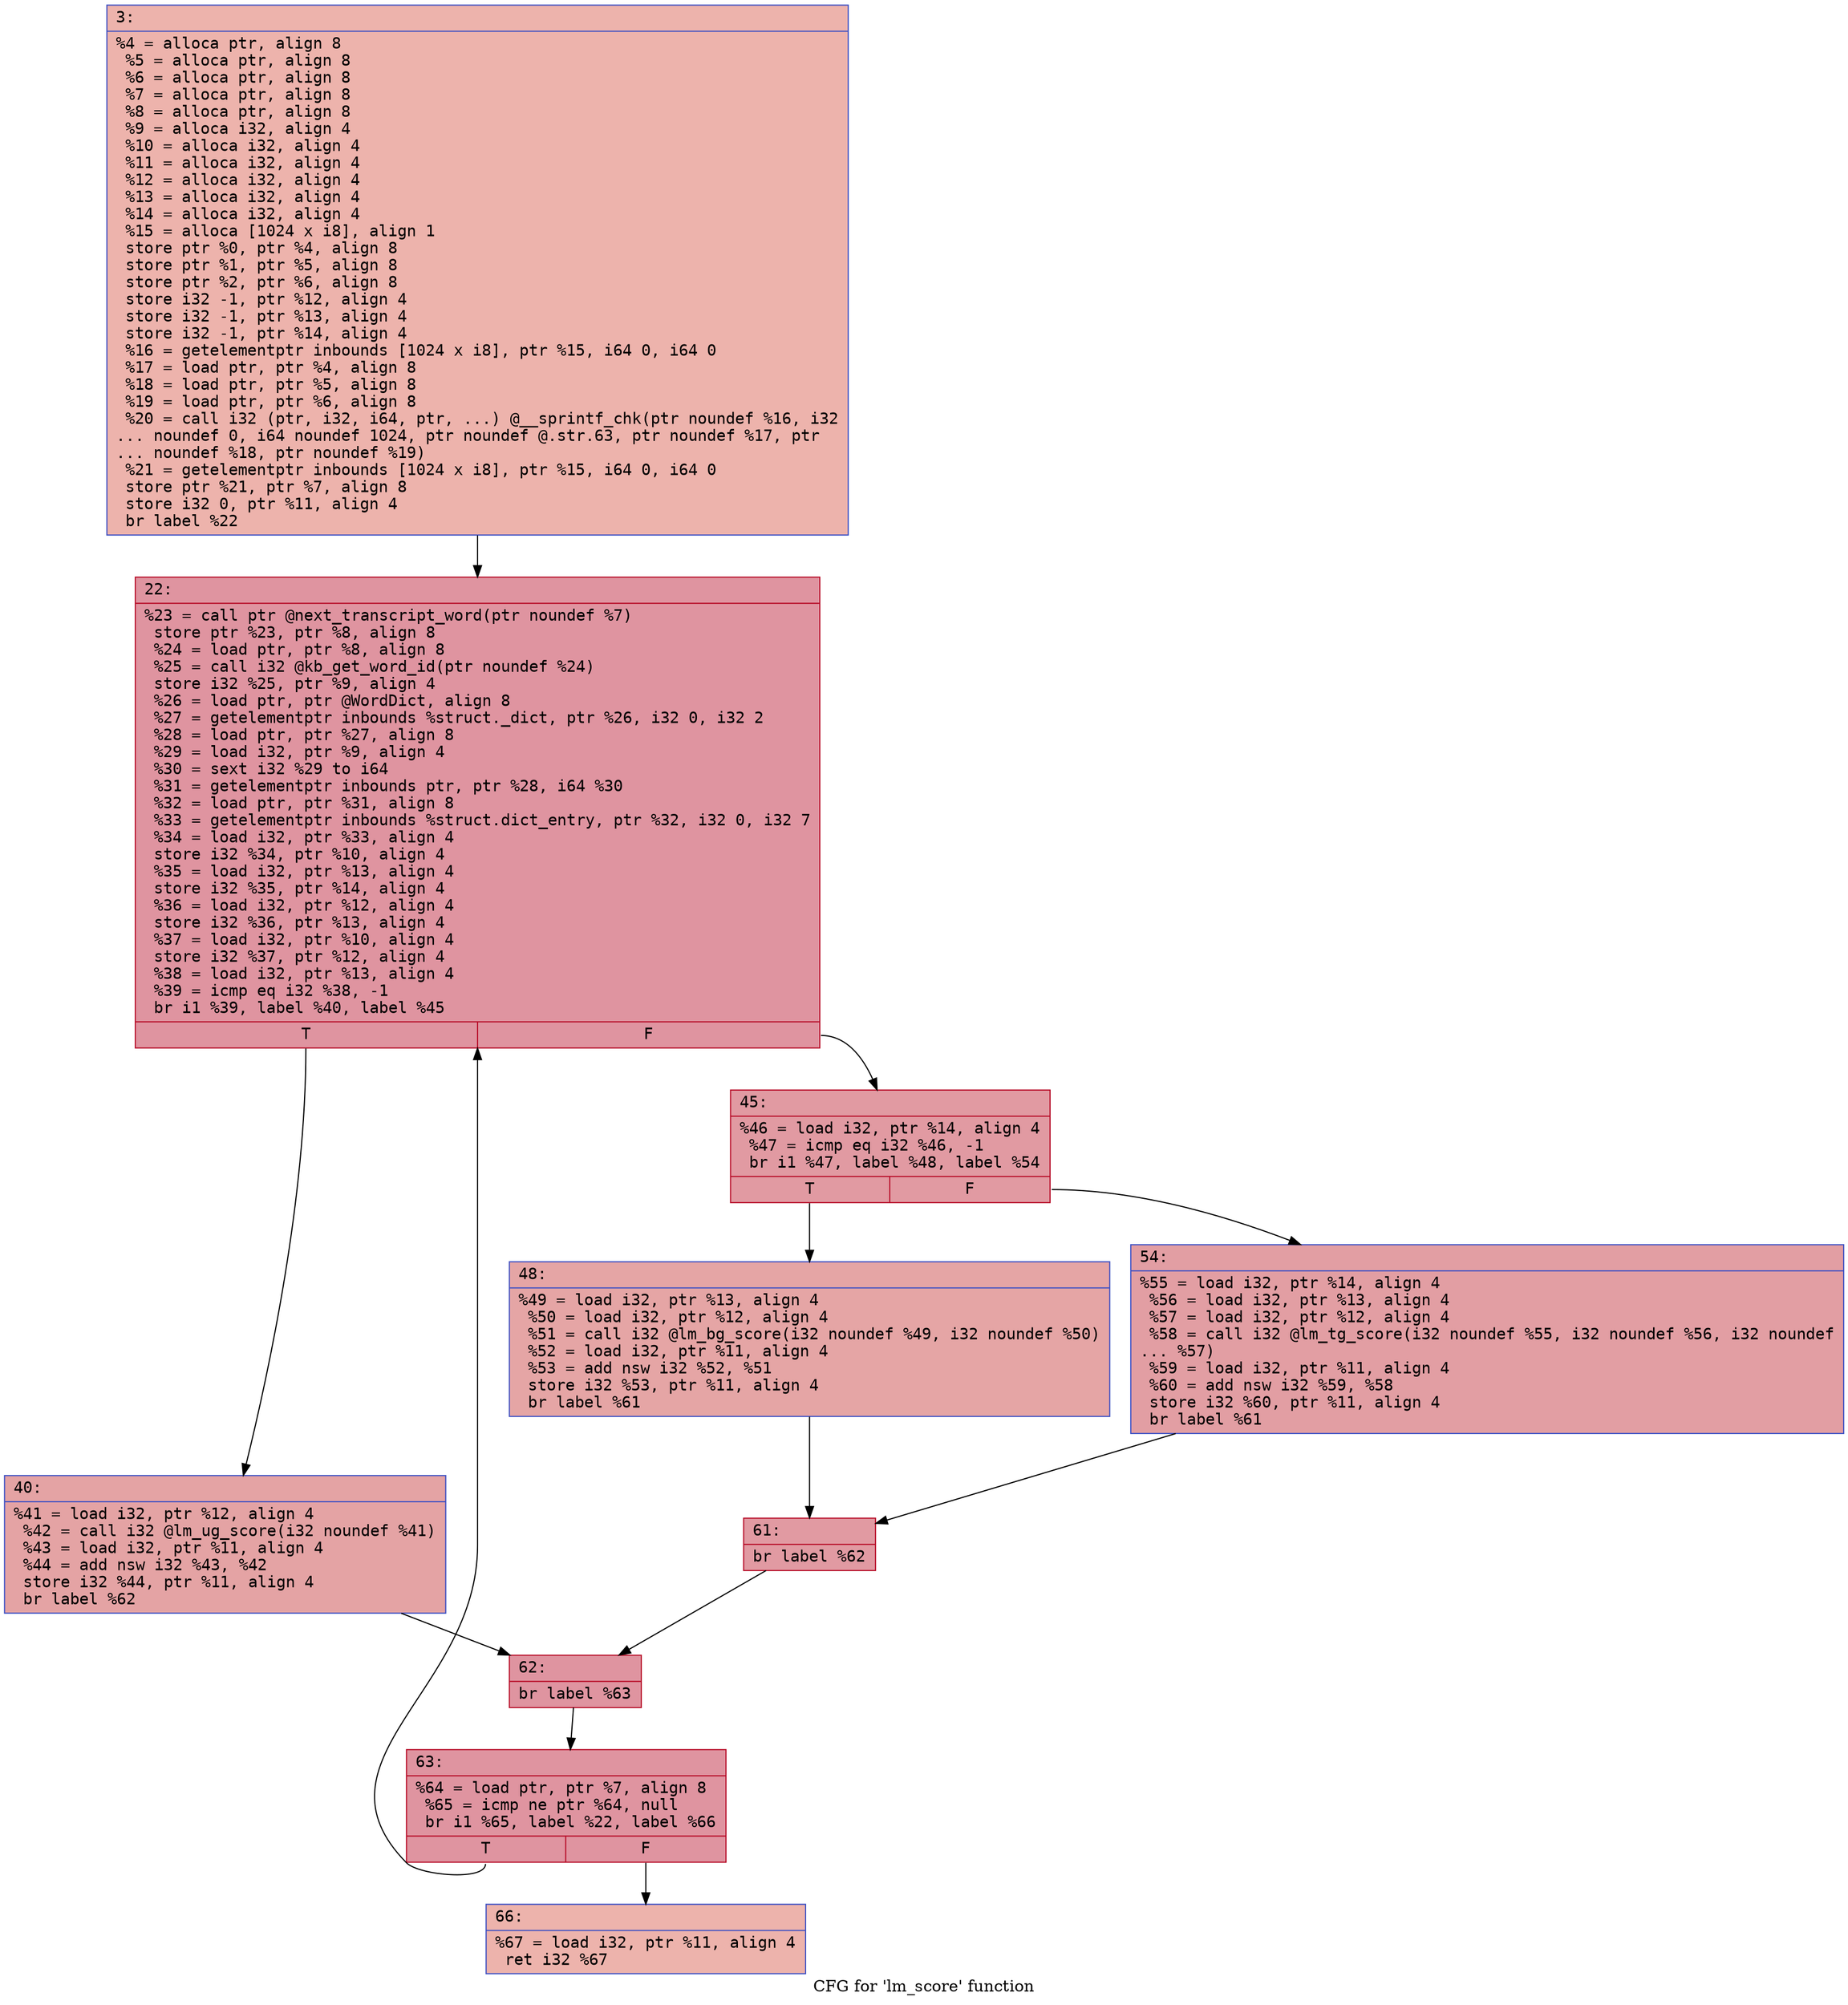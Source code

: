 digraph "CFG for 'lm_score' function" {
	label="CFG for 'lm_score' function";

	Node0x600000d39680 [shape=record,color="#3d50c3ff", style=filled, fillcolor="#d6524470" fontname="Courier",label="{3:\l|  %4 = alloca ptr, align 8\l  %5 = alloca ptr, align 8\l  %6 = alloca ptr, align 8\l  %7 = alloca ptr, align 8\l  %8 = alloca ptr, align 8\l  %9 = alloca i32, align 4\l  %10 = alloca i32, align 4\l  %11 = alloca i32, align 4\l  %12 = alloca i32, align 4\l  %13 = alloca i32, align 4\l  %14 = alloca i32, align 4\l  %15 = alloca [1024 x i8], align 1\l  store ptr %0, ptr %4, align 8\l  store ptr %1, ptr %5, align 8\l  store ptr %2, ptr %6, align 8\l  store i32 -1, ptr %12, align 4\l  store i32 -1, ptr %13, align 4\l  store i32 -1, ptr %14, align 4\l  %16 = getelementptr inbounds [1024 x i8], ptr %15, i64 0, i64 0\l  %17 = load ptr, ptr %4, align 8\l  %18 = load ptr, ptr %5, align 8\l  %19 = load ptr, ptr %6, align 8\l  %20 = call i32 (ptr, i32, i64, ptr, ...) @__sprintf_chk(ptr noundef %16, i32\l... noundef 0, i64 noundef 1024, ptr noundef @.str.63, ptr noundef %17, ptr\l... noundef %18, ptr noundef %19)\l  %21 = getelementptr inbounds [1024 x i8], ptr %15, i64 0, i64 0\l  store ptr %21, ptr %7, align 8\l  store i32 0, ptr %11, align 4\l  br label %22\l}"];
	Node0x600000d39680 -> Node0x600000d396d0[tooltip="3 -> 22\nProbability 100.00%" ];
	Node0x600000d396d0 [shape=record,color="#b70d28ff", style=filled, fillcolor="#b70d2870" fontname="Courier",label="{22:\l|  %23 = call ptr @next_transcript_word(ptr noundef %7)\l  store ptr %23, ptr %8, align 8\l  %24 = load ptr, ptr %8, align 8\l  %25 = call i32 @kb_get_word_id(ptr noundef %24)\l  store i32 %25, ptr %9, align 4\l  %26 = load ptr, ptr @WordDict, align 8\l  %27 = getelementptr inbounds %struct._dict, ptr %26, i32 0, i32 2\l  %28 = load ptr, ptr %27, align 8\l  %29 = load i32, ptr %9, align 4\l  %30 = sext i32 %29 to i64\l  %31 = getelementptr inbounds ptr, ptr %28, i64 %30\l  %32 = load ptr, ptr %31, align 8\l  %33 = getelementptr inbounds %struct.dict_entry, ptr %32, i32 0, i32 7\l  %34 = load i32, ptr %33, align 4\l  store i32 %34, ptr %10, align 4\l  %35 = load i32, ptr %13, align 4\l  store i32 %35, ptr %14, align 4\l  %36 = load i32, ptr %12, align 4\l  store i32 %36, ptr %13, align 4\l  %37 = load i32, ptr %10, align 4\l  store i32 %37, ptr %12, align 4\l  %38 = load i32, ptr %13, align 4\l  %39 = icmp eq i32 %38, -1\l  br i1 %39, label %40, label %45\l|{<s0>T|<s1>F}}"];
	Node0x600000d396d0:s0 -> Node0x600000d39720[tooltip="22 -> 40\nProbability 37.50%" ];
	Node0x600000d396d0:s1 -> Node0x600000d39770[tooltip="22 -> 45\nProbability 62.50%" ];
	Node0x600000d39720 [shape=record,color="#3d50c3ff", style=filled, fillcolor="#c32e3170" fontname="Courier",label="{40:\l|  %41 = load i32, ptr %12, align 4\l  %42 = call i32 @lm_ug_score(i32 noundef %41)\l  %43 = load i32, ptr %11, align 4\l  %44 = add nsw i32 %43, %42\l  store i32 %44, ptr %11, align 4\l  br label %62\l}"];
	Node0x600000d39720 -> Node0x600000d398b0[tooltip="40 -> 62\nProbability 100.00%" ];
	Node0x600000d39770 [shape=record,color="#b70d28ff", style=filled, fillcolor="#bb1b2c70" fontname="Courier",label="{45:\l|  %46 = load i32, ptr %14, align 4\l  %47 = icmp eq i32 %46, -1\l  br i1 %47, label %48, label %54\l|{<s0>T|<s1>F}}"];
	Node0x600000d39770:s0 -> Node0x600000d397c0[tooltip="45 -> 48\nProbability 37.50%" ];
	Node0x600000d39770:s1 -> Node0x600000d39810[tooltip="45 -> 54\nProbability 62.50%" ];
	Node0x600000d397c0 [shape=record,color="#3d50c3ff", style=filled, fillcolor="#c5333470" fontname="Courier",label="{48:\l|  %49 = load i32, ptr %13, align 4\l  %50 = load i32, ptr %12, align 4\l  %51 = call i32 @lm_bg_score(i32 noundef %49, i32 noundef %50)\l  %52 = load i32, ptr %11, align 4\l  %53 = add nsw i32 %52, %51\l  store i32 %53, ptr %11, align 4\l  br label %61\l}"];
	Node0x600000d397c0 -> Node0x600000d39860[tooltip="48 -> 61\nProbability 100.00%" ];
	Node0x600000d39810 [shape=record,color="#3d50c3ff", style=filled, fillcolor="#be242e70" fontname="Courier",label="{54:\l|  %55 = load i32, ptr %14, align 4\l  %56 = load i32, ptr %13, align 4\l  %57 = load i32, ptr %12, align 4\l  %58 = call i32 @lm_tg_score(i32 noundef %55, i32 noundef %56, i32 noundef\l... %57)\l  %59 = load i32, ptr %11, align 4\l  %60 = add nsw i32 %59, %58\l  store i32 %60, ptr %11, align 4\l  br label %61\l}"];
	Node0x600000d39810 -> Node0x600000d39860[tooltip="54 -> 61\nProbability 100.00%" ];
	Node0x600000d39860 [shape=record,color="#b70d28ff", style=filled, fillcolor="#bb1b2c70" fontname="Courier",label="{61:\l|  br label %62\l}"];
	Node0x600000d39860 -> Node0x600000d398b0[tooltip="61 -> 62\nProbability 100.00%" ];
	Node0x600000d398b0 [shape=record,color="#b70d28ff", style=filled, fillcolor="#b70d2870" fontname="Courier",label="{62:\l|  br label %63\l}"];
	Node0x600000d398b0 -> Node0x600000d39900[tooltip="62 -> 63\nProbability 100.00%" ];
	Node0x600000d39900 [shape=record,color="#b70d28ff", style=filled, fillcolor="#b70d2870" fontname="Courier",label="{63:\l|  %64 = load ptr, ptr %7, align 8\l  %65 = icmp ne ptr %64, null\l  br i1 %65, label %22, label %66\l|{<s0>T|<s1>F}}"];
	Node0x600000d39900:s0 -> Node0x600000d396d0[tooltip="63 -> 22\nProbability 96.88%" ];
	Node0x600000d39900:s1 -> Node0x600000d39950[tooltip="63 -> 66\nProbability 3.12%" ];
	Node0x600000d39950 [shape=record,color="#3d50c3ff", style=filled, fillcolor="#d6524470" fontname="Courier",label="{66:\l|  %67 = load i32, ptr %11, align 4\l  ret i32 %67\l}"];
}
